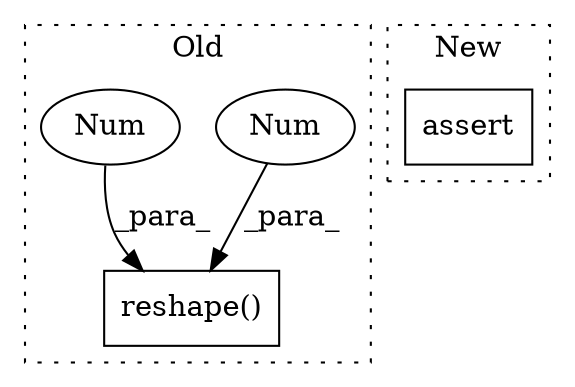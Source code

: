digraph G {
subgraph cluster0 {
1 [label="reshape()" a="75" s="3517,3543" l="21,1" shape="box"];
3 [label="Num" a="76" s="3542" l="1" shape="ellipse"];
4 [label="Num" a="76" s="3538" l="2" shape="ellipse"];
label = "Old";
style="dotted";
}
subgraph cluster1 {
2 [label="assert" a="65" s="5456" l="7" shape="box"];
label = "New";
style="dotted";
}
3 -> 1 [label="_para_"];
4 -> 1 [label="_para_"];
}